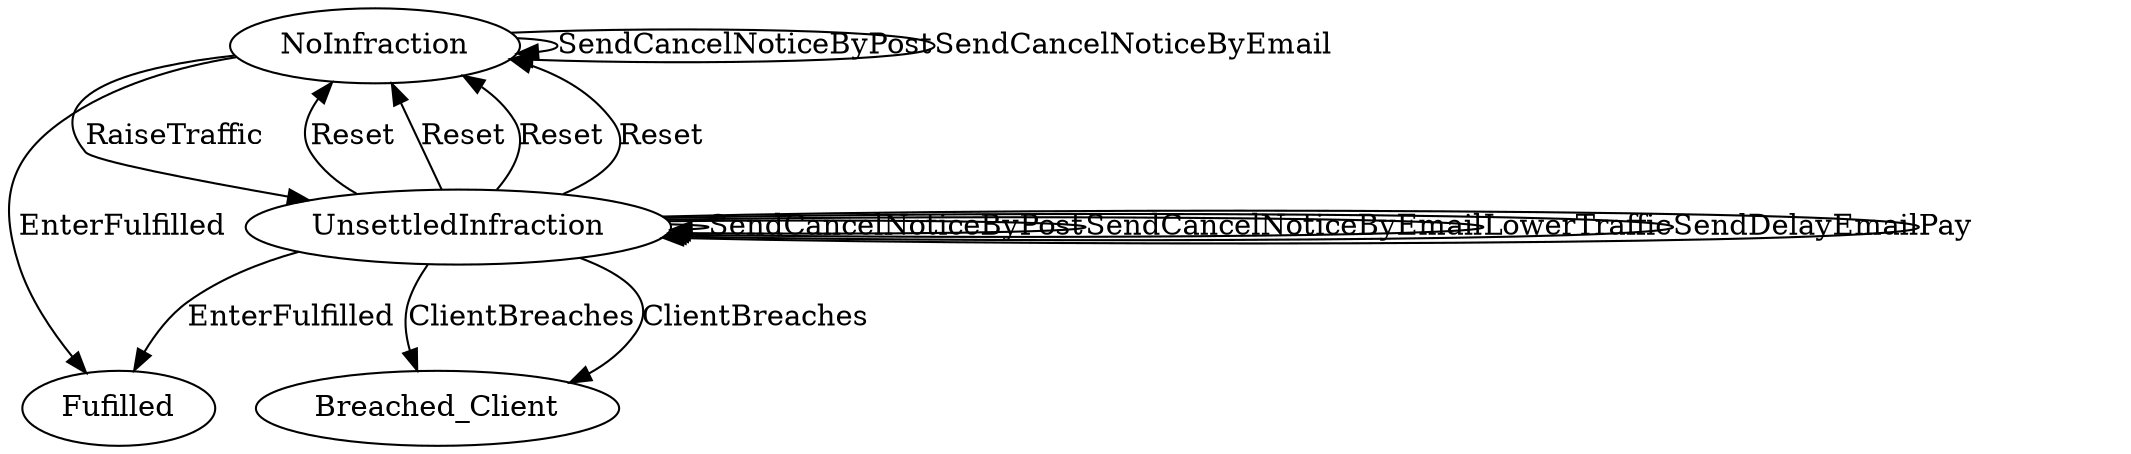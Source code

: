 // THIS IS A GENERATED FILE. DO NOT EDIT.

digraph PS_Internet_Provision {    
    Fulfilled[label=Fufilled];
    NoInfraction[label=NoInfraction];
	UnsettledInfraction[label=UnsettledInfraction]
        
    
         
    
    
    
    
    NoInfraction -> UnsettledInfraction [label=RaiseTraffic];
	NoInfraction -> Fulfilled [label=EnterFulfilled];
	UnsettledInfraction -> NoInfraction [label=Reset];
	UnsettledInfraction -> Breached_Client [label=ClientBreaches];
	UnsettledInfraction -> NoInfraction [label=Reset];
	UnsettledInfraction -> NoInfraction [label=Reset];
	UnsettledInfraction -> NoInfraction [label=Reset];
	UnsettledInfraction -> Breached_Client [label=ClientBreaches];
	UnsettledInfraction -> Fulfilled [label=EnterFulfilled];
	     
    
    NoInfraction -> NoInfraction [label=SendCancelNoticeByPost];
	NoInfraction -> NoInfraction [label=SendCancelNoticeByEmail];
	UnsettledInfraction -> UnsettledInfraction [label=SendCancelNoticeByPost];
	UnsettledInfraction -> UnsettledInfraction [label=SendCancelNoticeByEmail];
	UnsettledInfraction -> UnsettledInfraction [label=LowerTraffic];
	UnsettledInfraction -> UnsettledInfraction [label=SendDelayEmail];
	UnsettledInfraction -> UnsettledInfraction [label=Pay];
	   
}